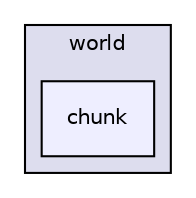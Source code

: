 digraph "src/world/chunk" {
  compound=true
  node [ fontsize="10", fontname="Helvetica"];
  edge [ labelfontsize="10", labelfontname="Helvetica"];
  subgraph clusterdir_2069bf6d6dd6e414796f3f544bacd284 {
    graph [ bgcolor="#ddddee", pencolor="black", label="world" fontname="Helvetica", fontsize="10", URL="dir_2069bf6d6dd6e414796f3f544bacd284.html"]
  dir_04e03a3f369fb0f0a2a3ca144f156fce [shape=box, label="chunk", style="filled", fillcolor="#eeeeff", pencolor="black", URL="dir_04e03a3f369fb0f0a2a3ca144f156fce.html"];
  }
}
